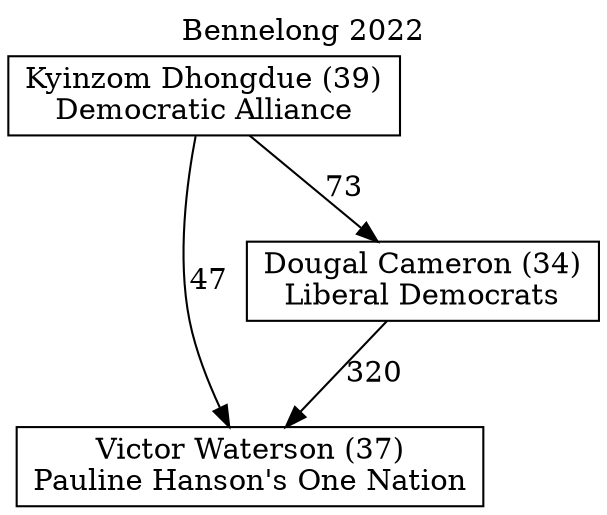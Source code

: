// House preference flow
digraph "Victor Waterson (37)_Bennelong_2022" {
	graph [label="Bennelong 2022" labelloc=t mclimit=10]
	node [shape=box]
	"Victor Waterson (37)" [label="Victor Waterson (37)
Pauline Hanson's One Nation"]
	"Dougal Cameron (34)" [label="Dougal Cameron (34)
Liberal Democrats"]
	"Kyinzom Dhongdue (39)" [label="Kyinzom Dhongdue (39)
Democratic Alliance"]
	"Dougal Cameron (34)" -> "Victor Waterson (37)" [label=320]
	"Kyinzom Dhongdue (39)" -> "Dougal Cameron (34)" [label=73]
	"Kyinzom Dhongdue (39)" -> "Victor Waterson (37)" [label=47]
}
